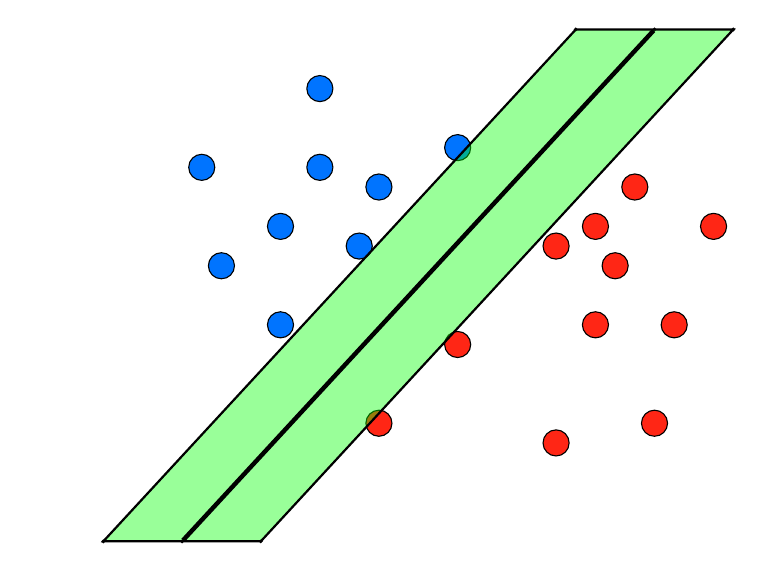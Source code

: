 \tikzstyle{none}=[inner sep=0pt]
\definecolor{hexcolor0x0074ff}{rgb}{0.000,0.455,1.000}
\definecolor{hexcolor0xff2615}{rgb}{1.000,0.149,0.082}

\definecolor{myblack}{rgb}{0.000,0.000,0.000}
\definecolor{mywhite}{rgb}{1.000,1.000,1.000}

\tikzstyle{setA}=[circle,fill=hexcolor0x0074ff,draw=myblack]
\tikzstyle{setB}=[circle,fill=hexcolor0xff2615,draw=myblack]
\tikzstyle{node}=[circle,fill=mywhite,draw=myblack,scale=.1]


\begin{tikzpicture}
	%\begin{pgfonlayer}{nodelayer}
		\node [style=setA] (0) at (-1.75, 1.75) {};
		\node [style=setA] (1) at (-3, 0.5) {};
		\node [style=setA] (2) at (0,2) {};
		\node [style=setA] (3) at (-1.25, 0.75) {};
		\node [style=setA] (4) at (-2.25, 1) {};
		\node [style=setA] (5) at (-3.25, 1.75) {};
		\node [style=setA] (6) at (-1.75, 2.75) {};
		\node [style=setA] (7) at (-1, 1.5) {};
		\node [style=setB] (8) at (2.25, 1.5) {};
		\node [style=setB] (9) at (1.25, 0.75) {};
		\node [style=setB] (10) at (2.75, -0.25) {};
		\node [style=setB] (11) at (0,-0.5) {};
		\node [style=setB] (12) at (3.25, 1) {};
		\node [style=setB] (13) at (2, 0.5) {};
		\node [style=setB] (14) at (2.5, -1.5) {};
		\node [style=setB] (15) at (-1,-1.5) {};
		\node [style=setB] (16) at (1.25, -1.75) {};
		\node [style=setB] (17) at (1.75, -0.25) {};
		\node [style=setA] (18) at (-2.25, -0.25) {};
		\node [style=setB] (19) at (1.75, 1) {};
		\node [style=node] (20) at (1.5, 3.5) {};
		\node [style=node] (21) at (-4.5,-3) {};
		\node [style=node] (22) at (3.5, 3.5) {};
		\node [style=node] (23) at (-2.5,-3) {};
		\node [style=node] (24) at (-3.5, -3) {};
		\node [style=node] (25) at (2.5, 3.5) {};
	%\end{pgfonlayer}
	%\begin{pgfonlayer}{edgelayer}
	\filldraw[thick,fill=green,fill opacity=0.4] (20.center) -- (21.center) -- (23.center) -- (22.center) -- cycle;

		%\draw (21) to (20);
		%\draw (23) to (22);
		\draw [ultra thick] (24) to (25);
	%\end{pgfonlayer}
\end{tikzpicture}